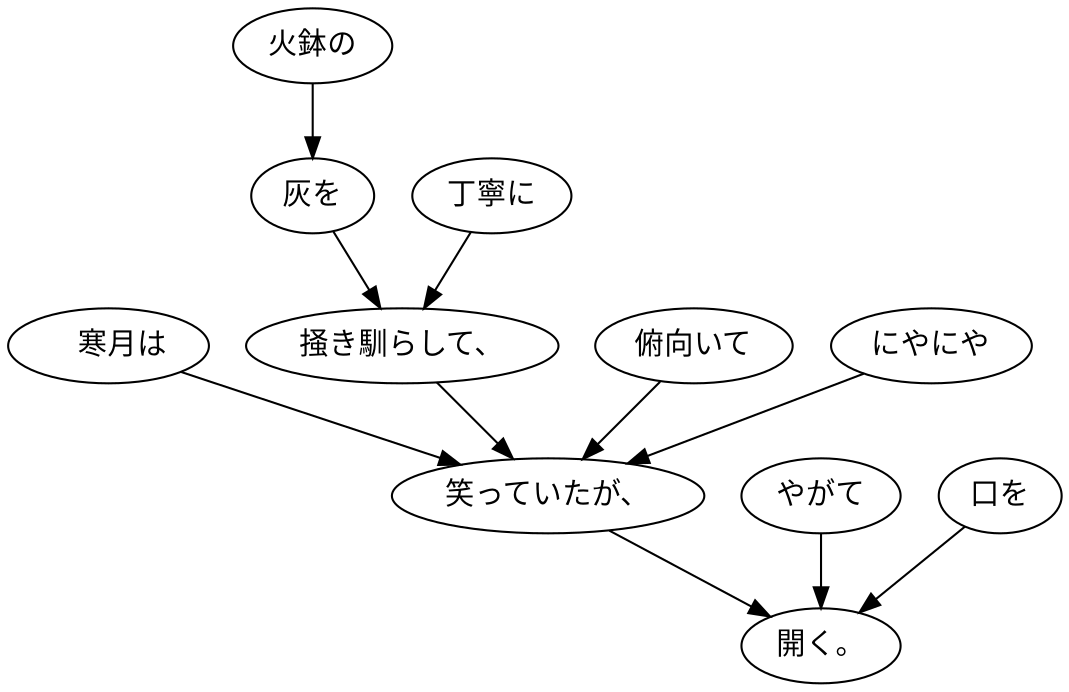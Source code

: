 digraph graph1100 {
	node0 [label="　寒月は"];
	node1 [label="火鉢の"];
	node2 [label="灰を"];
	node3 [label="丁寧に"];
	node4 [label="掻き馴らして、"];
	node5 [label="俯向いて"];
	node6 [label="にやにや"];
	node7 [label="笑っていたが、"];
	node8 [label="やがて"];
	node9 [label="口を"];
	node10 [label="開く。"];
	node0 -> node7;
	node1 -> node2;
	node2 -> node4;
	node3 -> node4;
	node4 -> node7;
	node5 -> node7;
	node6 -> node7;
	node7 -> node10;
	node8 -> node10;
	node9 -> node10;
}
